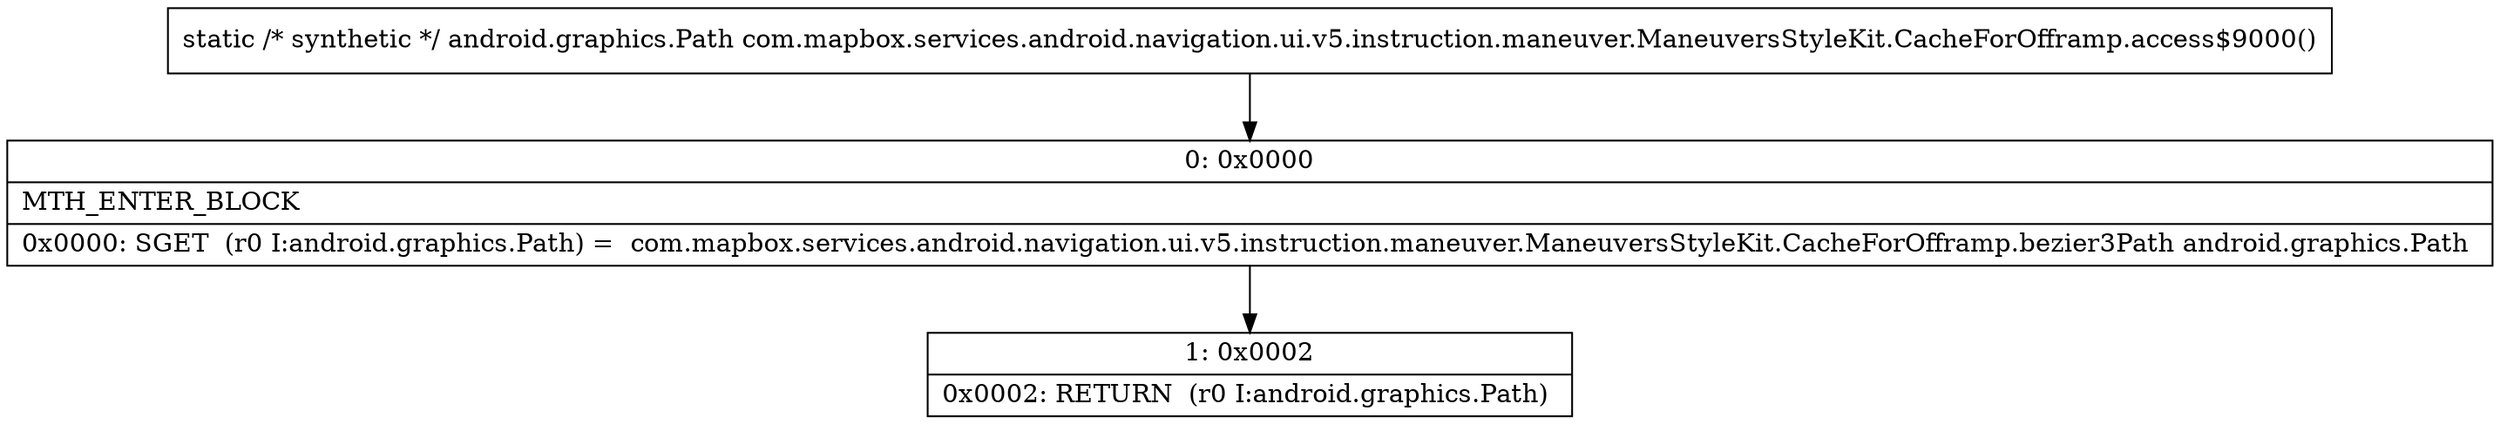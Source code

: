 digraph "CFG forcom.mapbox.services.android.navigation.ui.v5.instruction.maneuver.ManeuversStyleKit.CacheForOfframp.access$9000()Landroid\/graphics\/Path;" {
Node_0 [shape=record,label="{0\:\ 0x0000|MTH_ENTER_BLOCK\l|0x0000: SGET  (r0 I:android.graphics.Path) =  com.mapbox.services.android.navigation.ui.v5.instruction.maneuver.ManeuversStyleKit.CacheForOfframp.bezier3Path android.graphics.Path \l}"];
Node_1 [shape=record,label="{1\:\ 0x0002|0x0002: RETURN  (r0 I:android.graphics.Path) \l}"];
MethodNode[shape=record,label="{static \/* synthetic *\/ android.graphics.Path com.mapbox.services.android.navigation.ui.v5.instruction.maneuver.ManeuversStyleKit.CacheForOfframp.access$9000() }"];
MethodNode -> Node_0;
Node_0 -> Node_1;
}

